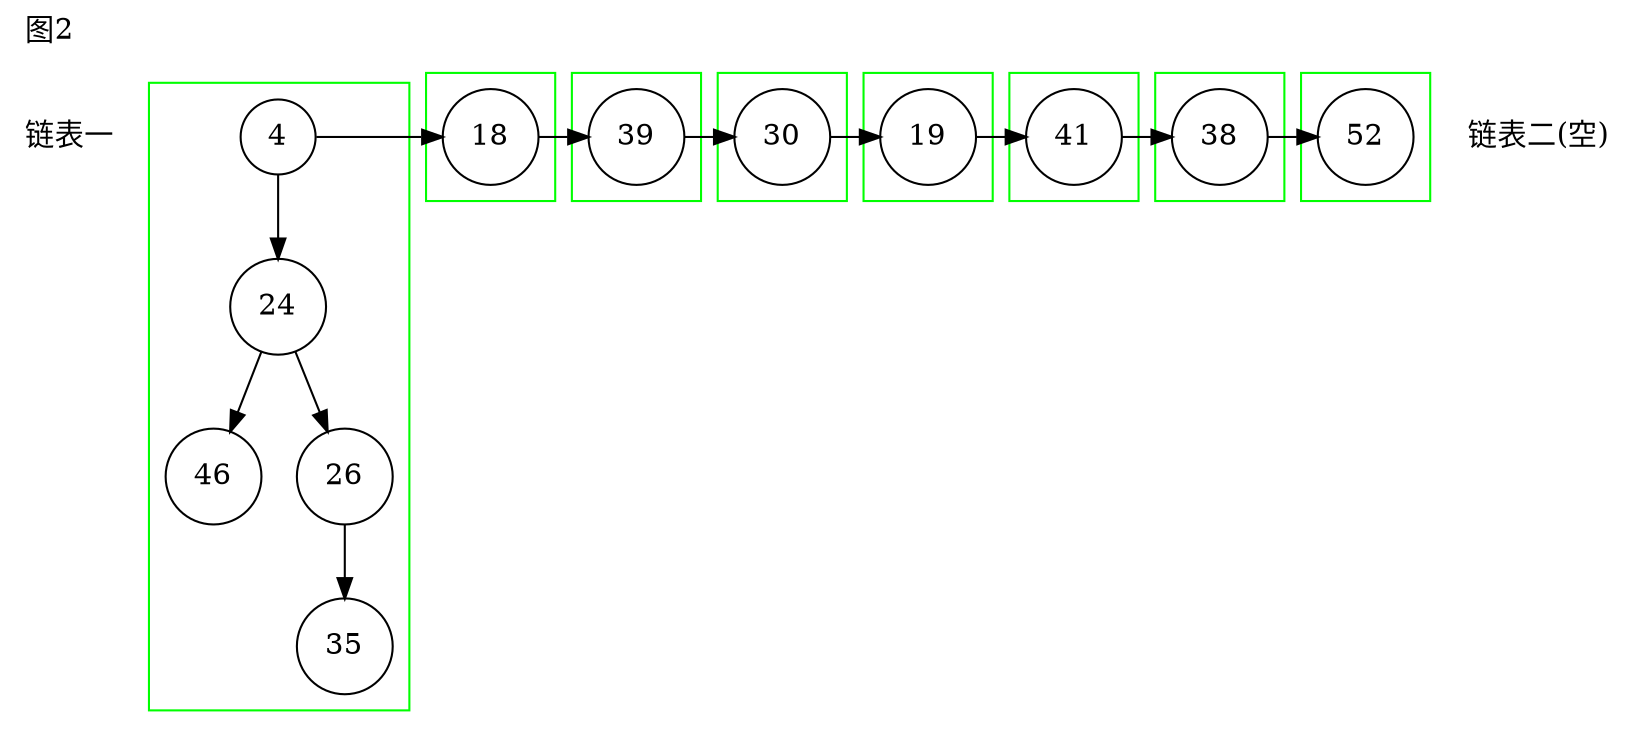 digraph g{
node[shape=circle];
label="图2";
labeljust=l;
labelloc=t;
nt1[label="链表一",shape=plaintext];
subgraph cluster_0 {
pencolor=green;label="";
n52[label=4];
n53[label=24];
n52->n53;
n54[label=46];
n53->n54;
n55[label=26];
n53->n55;
n56[label=35];
n55->n56;
}
subgraph cluster_1 {
pencolor=green;label="";
n57[label=18];
}
n52->n57[constraint=false];
subgraph cluster_2 {
pencolor=green;label="";
n58[label=39];
}
n57->n58[constraint=false];
subgraph cluster_3 {
pencolor=green;label="";
n59[label=30];
}
n58->n59[constraint=false];
subgraph cluster_4 {
pencolor=green;label="";
n60[label=19];
}
n59->n60[constraint=false];
subgraph cluster_5 {
pencolor=green;label="";
n61[label=41];
}
n60->n61[constraint=false];
subgraph cluster_6 {
pencolor=green;label="";
n62[label=38];
}
n61->n62[constraint=false];
subgraph cluster_7 {
pencolor=green;label="";
n63[label=52];
}
n62->n63[constraint=false];
nt2[label="链表二(空)",shape=plaintext];
}
